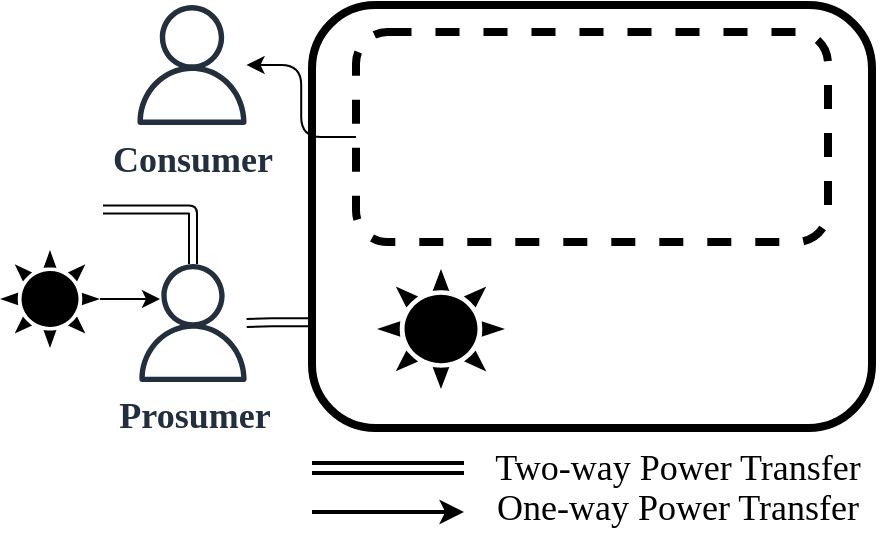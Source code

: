 <mxfile version="15.8.8" type="device"><diagram id="VSlnqgQ-zwZEiELULlVr" name="Page-1"><mxGraphModel dx="745" dy="444" grid="1" gridSize="10" guides="1" tooltips="1" connect="1" arrows="1" fold="1" page="1" pageScale="1" pageWidth="827" pageHeight="1169" math="0" shadow="0"><root><mxCell id="0"/><mxCell id="1" parent="0"/><mxCell id="dTwRgcusmCI9UrZn31xp-18" style="edgeStyle=orthogonalEdgeStyle;rounded=1;orthogonalLoop=1;jettySize=auto;html=1;exitX=0;exitY=0.75;exitDx=0;exitDy=0;fontColor=#7F00FF;shape=link;" parent="1" source="dTwRgcusmCI9UrZn31xp-14" target="dTwRgcusmCI9UrZn31xp-16" edge="1"><mxGeometry relative="1" as="geometry"/></mxCell><mxCell id="dTwRgcusmCI9UrZn31xp-14" value="" style="rounded=1;whiteSpace=wrap;html=1;fontColor=#7F00FF;strokeWidth=4;" parent="1" vertex="1"><mxGeometry x="190" y="418.5" width="280" height="211.5" as="geometry"/></mxCell><mxCell id="dTwRgcusmCI9UrZn31xp-20" style="edgeStyle=orthogonalEdgeStyle;rounded=1;orthogonalLoop=1;jettySize=auto;html=1;exitX=0;exitY=0.5;exitDx=0;exitDy=0;fontColor=#7F00FF;" parent="1" source="dTwRgcusmCI9UrZn31xp-13" target="dTwRgcusmCI9UrZn31xp-15" edge="1"><mxGeometry relative="1" as="geometry"/></mxCell><mxCell id="dTwRgcusmCI9UrZn31xp-13" value="" style="rounded=1;whiteSpace=wrap;html=1;dashed=1;fontColor=#7F00FF;strokeWidth=4;" parent="1" vertex="1"><mxGeometry x="212" y="432" width="236" height="105" as="geometry"/></mxCell><mxCell id="dTwRgcusmCI9UrZn31xp-2" value="" style="shape=image;html=1;verticalAlign=top;verticalLabelPosition=bottom;labelBackgroundColor=#ffffff;imageAspect=0;aspect=fixed;image=https://cdn0.iconfinder.com/data/icons/software-engineering-and-video-gaming/512/135_mill_factory_business_smoke-128.png;fontColor=#7F00FF;" parent="1" vertex="1"><mxGeometry x="371" y="451.5" width="66" height="66" as="geometry"/></mxCell><mxCell id="dTwRgcusmCI9UrZn31xp-3" value="" style="shape=image;html=1;verticalAlign=top;verticalLabelPosition=bottom;labelBackgroundColor=#ffffff;imageAspect=0;aspect=fixed;image=https://cdn3.iconfinder.com/data/icons/energy-and-power-glyph-24-px/24/Blood_drop_drop_droplet_oil_drop_water_drop_-128.png;fontColor=#7F00FF;imageBackground=none;" parent="1" vertex="1"><mxGeometry x="300" y="454.5" width="60" height="60" as="geometry"/></mxCell><mxCell id="dTwRgcusmCI9UrZn31xp-5" value="" style="shape=image;html=1;verticalAlign=top;verticalLabelPosition=bottom;labelBackgroundColor=#ffffff;imageAspect=0;aspect=fixed;image=https://cdn2.iconfinder.com/data/icons/freecns-cumulus/16/519653-157_Burn-128.png;fontColor=#7F00FF;" parent="1" vertex="1"><mxGeometry x="228" y="456" width="57" height="57" as="geometry"/></mxCell><mxCell id="dTwRgcusmCI9UrZn31xp-9" value="" style="shape=image;html=1;verticalAlign=top;verticalLabelPosition=bottom;labelBackgroundColor=#ffffff;imageAspect=0;aspect=fixed;image=https://cdn4.iconfinder.com/data/icons/essential-app-2/16/battery-reduce-energy-charge-128.png;fontColor=#7F00FF;" parent="1" vertex="1"><mxGeometry x="307" y="550.5" width="60" height="60" as="geometry"/></mxCell><mxCell id="dTwRgcusmCI9UrZn31xp-10" value="" style="shape=mxgraph.signs.nature.sun_3;html=1;pointerEvents=1;fillColor=#000000;strokeColor=none;verticalLabelPosition=bottom;verticalAlign=top;align=center;fontColor=#7F00FF;" parent="1" vertex="1"><mxGeometry x="222.5" y="550.5" width="64" height="60" as="geometry"/></mxCell><mxCell id="dTwRgcusmCI9UrZn31xp-11" value="" style="shape=image;html=1;verticalAlign=top;verticalLabelPosition=bottom;labelBackgroundColor=#ffffff;imageAspect=0;aspect=fixed;image=https://cdn3.iconfinder.com/data/icons/meteocons/512/wind-symbol-128.png;fontColor=#7F00FF;" parent="1" vertex="1"><mxGeometry x="380.75" y="548" width="62.5" height="62.5" as="geometry"/></mxCell><mxCell id="dTwRgcusmCI9UrZn31xp-15" value="&lt;font style=&quot;font-size: 18px&quot; face=&quot;Times New Roman&quot;&gt;&lt;b&gt;Consumer&lt;/b&gt;&lt;/font&gt;" style="sketch=0;outlineConnect=0;fontColor=#232F3E;gradientColor=none;fillColor=#232F3D;strokeColor=none;dashed=0;verticalLabelPosition=bottom;verticalAlign=top;align=center;html=1;fontSize=12;fontStyle=0;aspect=fixed;pointerEvents=1;shape=mxgraph.aws4.user;" parent="1" vertex="1"><mxGeometry x="100" y="418.5" width="60" height="60" as="geometry"/></mxCell><mxCell id="dTwRgcusmCI9UrZn31xp-16" value="&lt;font style=&quot;font-size: 18px&quot; face=&quot;Times New Roman&quot;&gt;&lt;b&gt;Prosumer&lt;/b&gt;&lt;/font&gt;" style="sketch=0;outlineConnect=0;fontColor=#232F3E;gradientColor=none;fillColor=#232F3D;strokeColor=none;dashed=0;verticalLabelPosition=bottom;verticalAlign=top;align=center;html=1;fontSize=12;fontStyle=0;aspect=fixed;pointerEvents=1;shape=mxgraph.aws4.user;" parent="1" vertex="1"><mxGeometry x="101" y="548" width="59" height="59" as="geometry"/></mxCell><mxCell id="dTwRgcusmCI9UrZn31xp-35" style="edgeStyle=orthogonalEdgeStyle;rounded=1;orthogonalLoop=1;jettySize=auto;html=1;fontFamily=Times New Roman;fontSize=18;fontColor=#7F00FF;exitX=1;exitY=0.5;exitDx=0;exitDy=0;exitPerimeter=0;" parent="1" source="dTwRgcusmCI9UrZn31xp-23" edge="1"><mxGeometry relative="1" as="geometry"><mxPoint x="94" y="565.488" as="sourcePoint"/><mxPoint x="114" y="565" as="targetPoint"/></mxGeometry></mxCell><mxCell id="dTwRgcusmCI9UrZn31xp-23" value="" style="shape=mxgraph.signs.nature.sun_3;html=1;pointerEvents=1;fillColor=#000000;strokeColor=none;verticalLabelPosition=bottom;verticalAlign=top;align=center;fontColor=#7F00FF;" parent="1" vertex="1"><mxGeometry x="34" y="541" width="50" height="49" as="geometry"/></mxCell><mxCell id="dTwRgcusmCI9UrZn31xp-38" style="edgeStyle=orthogonalEdgeStyle;rounded=1;orthogonalLoop=1;jettySize=auto;html=1;fontFamily=Times New Roman;fontSize=18;fontColor=#7F00FF;shape=link;" parent="1" source="dTwRgcusmCI9UrZn31xp-24" target="dTwRgcusmCI9UrZn31xp-16" edge="1"><mxGeometry relative="1" as="geometry"/></mxCell><mxCell id="dTwRgcusmCI9UrZn31xp-24" value="" style="shape=image;html=1;verticalAlign=top;verticalLabelPosition=bottom;labelBackgroundColor=#ffffff;imageAspect=0;aspect=fixed;image=https://cdn4.iconfinder.com/data/icons/essential-app-2/16/battery-reduce-energy-charge-128.png;fontColor=#7F00FF;" parent="1" vertex="1"><mxGeometry x="36" y="496" width="49.5" height="49.5" as="geometry"/></mxCell><mxCell id="dTwRgcusmCI9UrZn31xp-42" style="edgeStyle=orthogonalEdgeStyle;rounded=1;orthogonalLoop=1;jettySize=auto;html=1;exitX=0;exitY=0.75;exitDx=0;exitDy=0;fontColor=#7F00FF;shape=link;strokeWidth=2;" parent="1" edge="1"><mxGeometry relative="1" as="geometry"><mxPoint x="266" y="650.0" as="sourcePoint"/><mxPoint x="190" y="650" as="targetPoint"/></mxGeometry></mxCell><mxCell id="dTwRgcusmCI9UrZn31xp-45" value="&lt;font color=&quot;#000000&quot;&gt;Two-way Power Transfer&lt;/font&gt;" style="text;html=1;strokeColor=none;fillColor=none;align=center;verticalAlign=middle;whiteSpace=wrap;rounded=0;dashed=1;fontFamily=Times New Roman;fontSize=18;fontColor=#7F00FF;" parent="1" vertex="1"><mxGeometry x="266" y="650" width="214" as="geometry"/></mxCell><mxCell id="dTwRgcusmCI9UrZn31xp-48" value="" style="endArrow=classic;html=1;rounded=0;fontFamily=Times New Roman;fontSize=18;fontColor=#000000;strokeWidth=2;" parent="1" edge="1"><mxGeometry width="50" height="50" relative="1" as="geometry"><mxPoint x="190" y="672" as="sourcePoint"/><mxPoint x="266" y="672" as="targetPoint"/></mxGeometry></mxCell><mxCell id="dTwRgcusmCI9UrZn31xp-49" value="&lt;font color=&quot;#000000&quot;&gt;&amp;nbsp;One-way Power Transfer&amp;nbsp;&lt;/font&gt;" style="text;html=1;strokeColor=none;fillColor=none;align=center;verticalAlign=middle;whiteSpace=wrap;rounded=0;dashed=1;fontFamily=Times New Roman;fontSize=18;fontColor=#7F00FF;" parent="1" vertex="1"><mxGeometry x="266" y="670" width="214" as="geometry"/></mxCell></root></mxGraphModel></diagram></mxfile>